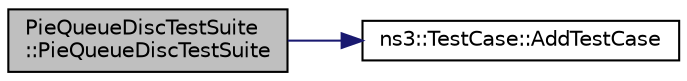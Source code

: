 digraph "PieQueueDiscTestSuite::PieQueueDiscTestSuite"
{
  edge [fontname="Helvetica",fontsize="10",labelfontname="Helvetica",labelfontsize="10"];
  node [fontname="Helvetica",fontsize="10",shape=record];
  rankdir="LR";
  Node1 [label="PieQueueDiscTestSuite\l::PieQueueDiscTestSuite",height=0.2,width=0.4,color="black", fillcolor="grey75", style="filled", fontcolor="black"];
  Node1 -> Node2 [color="midnightblue",fontsize="10",style="solid"];
  Node2 [label="ns3::TestCase::AddTestCase",height=0.2,width=0.4,color="black", fillcolor="white", style="filled",URL="$dd/d88/classns3_1_1TestCase.html#a3718088e3eefd5d6454569d2e0ddd835",tooltip="Add an individual child TestCase to this test suite. "];
}
